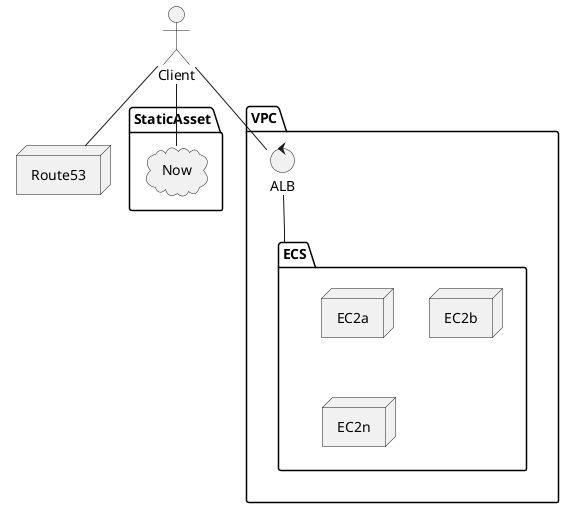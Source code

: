 @startuml

actor Client

folder StaticAsset {
  cloud Now
}

node Route53


package VPC {
  control ALB
  package ECS {
    node EC2a
    node EC2b
    node EC2n
  }
}


Client -- Now
Client -- Route53
Client -- ALB
ALB -- ECS

@enduml

